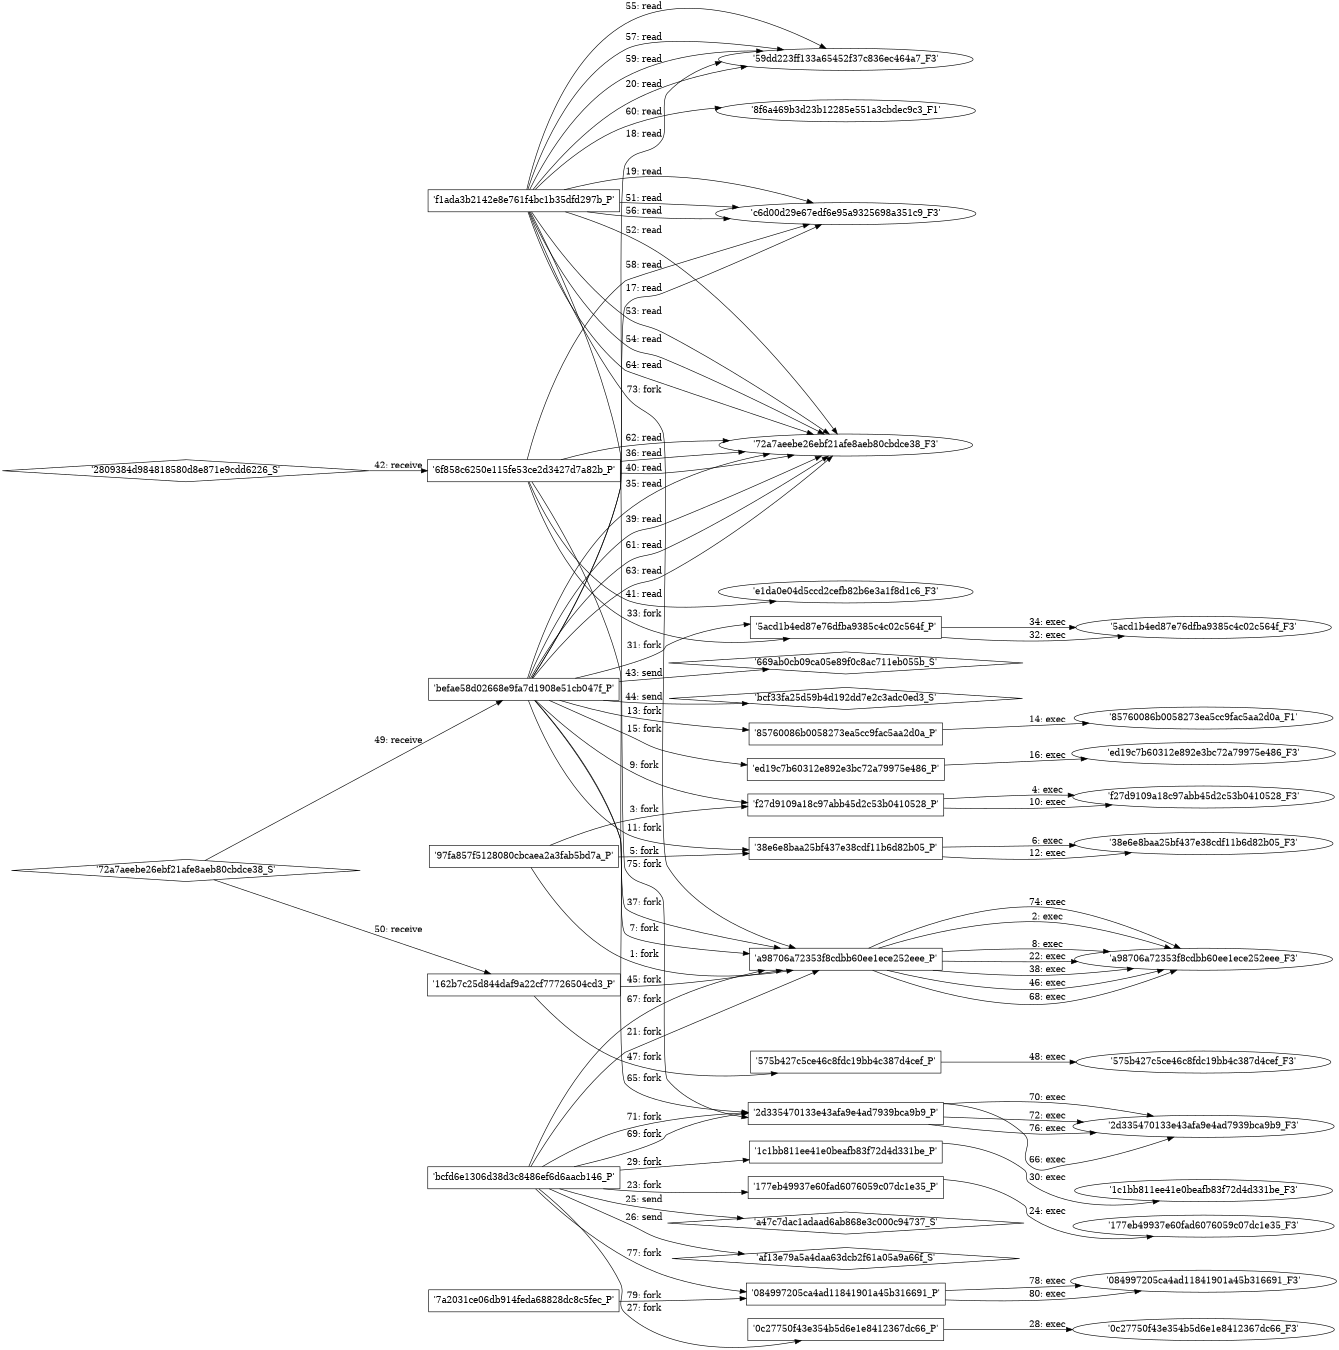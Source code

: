 digraph "D:\Learning\Paper\apt\基于CTI的攻击预警\Dataset\攻击图\ASGfromALLCTI\Microsoft Patch Tuesday – February 2019.dot" {
rankdir="LR"
size="9"
fixedsize="false"
splines="true"
nodesep=0.3
ranksep=0
fontsize=10
overlap="scalexy"
engine= "neato"
	"'97fa857f5128080cbcaea2a3fab5bd7a_P'" [node_type=Process shape=box]
	"'a98706a72353f8cdbb60ee1ece252eee_P'" [node_type=Process shape=box]
	"'97fa857f5128080cbcaea2a3fab5bd7a_P'" -> "'a98706a72353f8cdbb60ee1ece252eee_P'" [label="1: fork"]
	"'a98706a72353f8cdbb60ee1ece252eee_P'" [node_type=Process shape=box]
	"'a98706a72353f8cdbb60ee1ece252eee_F3'" [node_type=File shape=ellipse]
	"'a98706a72353f8cdbb60ee1ece252eee_P'" -> "'a98706a72353f8cdbb60ee1ece252eee_F3'" [label="2: exec"]
	"'97fa857f5128080cbcaea2a3fab5bd7a_P'" [node_type=Process shape=box]
	"'f27d9109a18c97abb45d2c53b0410528_P'" [node_type=Process shape=box]
	"'97fa857f5128080cbcaea2a3fab5bd7a_P'" -> "'f27d9109a18c97abb45d2c53b0410528_P'" [label="3: fork"]
	"'f27d9109a18c97abb45d2c53b0410528_P'" [node_type=Process shape=box]
	"'f27d9109a18c97abb45d2c53b0410528_F3'" [node_type=File shape=ellipse]
	"'f27d9109a18c97abb45d2c53b0410528_P'" -> "'f27d9109a18c97abb45d2c53b0410528_F3'" [label="4: exec"]
	"'97fa857f5128080cbcaea2a3fab5bd7a_P'" [node_type=Process shape=box]
	"'38e6e8baa25bf437e38cdf11b6d82b05_P'" [node_type=Process shape=box]
	"'97fa857f5128080cbcaea2a3fab5bd7a_P'" -> "'38e6e8baa25bf437e38cdf11b6d82b05_P'" [label="5: fork"]
	"'38e6e8baa25bf437e38cdf11b6d82b05_P'" [node_type=Process shape=box]
	"'38e6e8baa25bf437e38cdf11b6d82b05_F3'" [node_type=File shape=ellipse]
	"'38e6e8baa25bf437e38cdf11b6d82b05_P'" -> "'38e6e8baa25bf437e38cdf11b6d82b05_F3'" [label="6: exec"]
	"'befae58d02668e9fa7d1908e51cb047f_P'" [node_type=Process shape=box]
	"'a98706a72353f8cdbb60ee1ece252eee_P'" [node_type=Process shape=box]
	"'befae58d02668e9fa7d1908e51cb047f_P'" -> "'a98706a72353f8cdbb60ee1ece252eee_P'" [label="7: fork"]
	"'a98706a72353f8cdbb60ee1ece252eee_P'" [node_type=Process shape=box]
	"'a98706a72353f8cdbb60ee1ece252eee_F3'" [node_type=File shape=ellipse]
	"'a98706a72353f8cdbb60ee1ece252eee_P'" -> "'a98706a72353f8cdbb60ee1ece252eee_F3'" [label="8: exec"]
	"'befae58d02668e9fa7d1908e51cb047f_P'" [node_type=Process shape=box]
	"'f27d9109a18c97abb45d2c53b0410528_P'" [node_type=Process shape=box]
	"'befae58d02668e9fa7d1908e51cb047f_P'" -> "'f27d9109a18c97abb45d2c53b0410528_P'" [label="9: fork"]
	"'f27d9109a18c97abb45d2c53b0410528_P'" [node_type=Process shape=box]
	"'f27d9109a18c97abb45d2c53b0410528_F3'" [node_type=File shape=ellipse]
	"'f27d9109a18c97abb45d2c53b0410528_P'" -> "'f27d9109a18c97abb45d2c53b0410528_F3'" [label="10: exec"]
	"'befae58d02668e9fa7d1908e51cb047f_P'" [node_type=Process shape=box]
	"'38e6e8baa25bf437e38cdf11b6d82b05_P'" [node_type=Process shape=box]
	"'befae58d02668e9fa7d1908e51cb047f_P'" -> "'38e6e8baa25bf437e38cdf11b6d82b05_P'" [label="11: fork"]
	"'38e6e8baa25bf437e38cdf11b6d82b05_P'" [node_type=Process shape=box]
	"'38e6e8baa25bf437e38cdf11b6d82b05_F3'" [node_type=File shape=ellipse]
	"'38e6e8baa25bf437e38cdf11b6d82b05_P'" -> "'38e6e8baa25bf437e38cdf11b6d82b05_F3'" [label="12: exec"]
	"'befae58d02668e9fa7d1908e51cb047f_P'" [node_type=Process shape=box]
	"'85760086b0058273ea5cc9fac5aa2d0a_P'" [node_type=Process shape=box]
	"'befae58d02668e9fa7d1908e51cb047f_P'" -> "'85760086b0058273ea5cc9fac5aa2d0a_P'" [label="13: fork"]
	"'85760086b0058273ea5cc9fac5aa2d0a_P'" [node_type=Process shape=box]
	"'85760086b0058273ea5cc9fac5aa2d0a_F1'" [node_type=File shape=ellipse]
	"'85760086b0058273ea5cc9fac5aa2d0a_P'" -> "'85760086b0058273ea5cc9fac5aa2d0a_F1'" [label="14: exec"]
	"'befae58d02668e9fa7d1908e51cb047f_P'" [node_type=Process shape=box]
	"'ed19c7b60312e892e3bc72a79975e486_P'" [node_type=Process shape=box]
	"'befae58d02668e9fa7d1908e51cb047f_P'" -> "'ed19c7b60312e892e3bc72a79975e486_P'" [label="15: fork"]
	"'ed19c7b60312e892e3bc72a79975e486_P'" [node_type=Process shape=box]
	"'ed19c7b60312e892e3bc72a79975e486_F3'" [node_type=File shape=ellipse]
	"'ed19c7b60312e892e3bc72a79975e486_P'" -> "'ed19c7b60312e892e3bc72a79975e486_F3'" [label="16: exec"]
	"'c6d00d29e67edf6e95a9325698a351c9_F3'" [node_type=file shape=ellipse]
	"'befae58d02668e9fa7d1908e51cb047f_P'" [node_type=Process shape=box]
	"'befae58d02668e9fa7d1908e51cb047f_P'" -> "'c6d00d29e67edf6e95a9325698a351c9_F3'" [label="17: read"]
	"'59dd223ff133a65452f37c836ec464a7_F3'" [node_type=file shape=ellipse]
	"'befae58d02668e9fa7d1908e51cb047f_P'" [node_type=Process shape=box]
	"'befae58d02668e9fa7d1908e51cb047f_P'" -> "'59dd223ff133a65452f37c836ec464a7_F3'" [label="18: read"]
	"'c6d00d29e67edf6e95a9325698a351c9_F3'" [node_type=file shape=ellipse]
	"'f1ada3b2142e8e761f4bc1b35dfd297b_P'" [node_type=Process shape=box]
	"'f1ada3b2142e8e761f4bc1b35dfd297b_P'" -> "'c6d00d29e67edf6e95a9325698a351c9_F3'" [label="19: read"]
	"'59dd223ff133a65452f37c836ec464a7_F3'" [node_type=file shape=ellipse]
	"'f1ada3b2142e8e761f4bc1b35dfd297b_P'" [node_type=Process shape=box]
	"'f1ada3b2142e8e761f4bc1b35dfd297b_P'" -> "'59dd223ff133a65452f37c836ec464a7_F3'" [label="20: read"]
	"'bcfd6e1306d38d3c8486ef6d6aacb146_P'" [node_type=Process shape=box]
	"'a98706a72353f8cdbb60ee1ece252eee_P'" [node_type=Process shape=box]
	"'bcfd6e1306d38d3c8486ef6d6aacb146_P'" -> "'a98706a72353f8cdbb60ee1ece252eee_P'" [label="21: fork"]
	"'a98706a72353f8cdbb60ee1ece252eee_P'" [node_type=Process shape=box]
	"'a98706a72353f8cdbb60ee1ece252eee_F3'" [node_type=File shape=ellipse]
	"'a98706a72353f8cdbb60ee1ece252eee_P'" -> "'a98706a72353f8cdbb60ee1ece252eee_F3'" [label="22: exec"]
	"'bcfd6e1306d38d3c8486ef6d6aacb146_P'" [node_type=Process shape=box]
	"'177eb49937e60fad6076059c07dc1e35_P'" [node_type=Process shape=box]
	"'bcfd6e1306d38d3c8486ef6d6aacb146_P'" -> "'177eb49937e60fad6076059c07dc1e35_P'" [label="23: fork"]
	"'177eb49937e60fad6076059c07dc1e35_P'" [node_type=Process shape=box]
	"'177eb49937e60fad6076059c07dc1e35_F3'" [node_type=File shape=ellipse]
	"'177eb49937e60fad6076059c07dc1e35_P'" -> "'177eb49937e60fad6076059c07dc1e35_F3'" [label="24: exec"]
	"'a47c7dac1adaad6ab868e3c000c94737_S'" [node_type=Socket shape=diamond]
	"'bcfd6e1306d38d3c8486ef6d6aacb146_P'" [node_type=Process shape=box]
	"'bcfd6e1306d38d3c8486ef6d6aacb146_P'" -> "'a47c7dac1adaad6ab868e3c000c94737_S'" [label="25: send"]
	"'af13e79a5a4daa63dcb2f61a05a9a66f_S'" [node_type=Socket shape=diamond]
	"'bcfd6e1306d38d3c8486ef6d6aacb146_P'" [node_type=Process shape=box]
	"'bcfd6e1306d38d3c8486ef6d6aacb146_P'" -> "'af13e79a5a4daa63dcb2f61a05a9a66f_S'" [label="26: send"]
	"'bcfd6e1306d38d3c8486ef6d6aacb146_P'" [node_type=Process shape=box]
	"'0c27750f43e354b5d6e1e8412367dc66_P'" [node_type=Process shape=box]
	"'bcfd6e1306d38d3c8486ef6d6aacb146_P'" -> "'0c27750f43e354b5d6e1e8412367dc66_P'" [label="27: fork"]
	"'0c27750f43e354b5d6e1e8412367dc66_P'" [node_type=Process shape=box]
	"'0c27750f43e354b5d6e1e8412367dc66_F3'" [node_type=File shape=ellipse]
	"'0c27750f43e354b5d6e1e8412367dc66_P'" -> "'0c27750f43e354b5d6e1e8412367dc66_F3'" [label="28: exec"]
	"'bcfd6e1306d38d3c8486ef6d6aacb146_P'" [node_type=Process shape=box]
	"'1c1bb811ee41e0beafb83f72d4d331be_P'" [node_type=Process shape=box]
	"'bcfd6e1306d38d3c8486ef6d6aacb146_P'" -> "'1c1bb811ee41e0beafb83f72d4d331be_P'" [label="29: fork"]
	"'1c1bb811ee41e0beafb83f72d4d331be_P'" [node_type=Process shape=box]
	"'1c1bb811ee41e0beafb83f72d4d331be_F3'" [node_type=File shape=ellipse]
	"'1c1bb811ee41e0beafb83f72d4d331be_P'" -> "'1c1bb811ee41e0beafb83f72d4d331be_F3'" [label="30: exec"]
	"'befae58d02668e9fa7d1908e51cb047f_P'" [node_type=Process shape=box]
	"'5acd1b4ed87e76dfba9385c4c02c564f_P'" [node_type=Process shape=box]
	"'befae58d02668e9fa7d1908e51cb047f_P'" -> "'5acd1b4ed87e76dfba9385c4c02c564f_P'" [label="31: fork"]
	"'5acd1b4ed87e76dfba9385c4c02c564f_P'" [node_type=Process shape=box]
	"'5acd1b4ed87e76dfba9385c4c02c564f_F3'" [node_type=File shape=ellipse]
	"'5acd1b4ed87e76dfba9385c4c02c564f_P'" -> "'5acd1b4ed87e76dfba9385c4c02c564f_F3'" [label="32: exec"]
	"'6f858c6250e115fe53ce2d3427d7a82b_P'" [node_type=Process shape=box]
	"'5acd1b4ed87e76dfba9385c4c02c564f_P'" [node_type=Process shape=box]
	"'6f858c6250e115fe53ce2d3427d7a82b_P'" -> "'5acd1b4ed87e76dfba9385c4c02c564f_P'" [label="33: fork"]
	"'5acd1b4ed87e76dfba9385c4c02c564f_P'" [node_type=Process shape=box]
	"'5acd1b4ed87e76dfba9385c4c02c564f_F3'" [node_type=File shape=ellipse]
	"'5acd1b4ed87e76dfba9385c4c02c564f_P'" -> "'5acd1b4ed87e76dfba9385c4c02c564f_F3'" [label="34: exec"]
	"'72a7aeebe26ebf21afe8aeb80cbdce38_F3'" [node_type=file shape=ellipse]
	"'befae58d02668e9fa7d1908e51cb047f_P'" [node_type=Process shape=box]
	"'befae58d02668e9fa7d1908e51cb047f_P'" -> "'72a7aeebe26ebf21afe8aeb80cbdce38_F3'" [label="35: read"]
	"'72a7aeebe26ebf21afe8aeb80cbdce38_F3'" [node_type=file shape=ellipse]
	"'6f858c6250e115fe53ce2d3427d7a82b_P'" [node_type=Process shape=box]
	"'6f858c6250e115fe53ce2d3427d7a82b_P'" -> "'72a7aeebe26ebf21afe8aeb80cbdce38_F3'" [label="36: read"]
	"'6f858c6250e115fe53ce2d3427d7a82b_P'" [node_type=Process shape=box]
	"'a98706a72353f8cdbb60ee1ece252eee_P'" [node_type=Process shape=box]
	"'6f858c6250e115fe53ce2d3427d7a82b_P'" -> "'a98706a72353f8cdbb60ee1ece252eee_P'" [label="37: fork"]
	"'a98706a72353f8cdbb60ee1ece252eee_P'" [node_type=Process shape=box]
	"'a98706a72353f8cdbb60ee1ece252eee_F3'" [node_type=File shape=ellipse]
	"'a98706a72353f8cdbb60ee1ece252eee_P'" -> "'a98706a72353f8cdbb60ee1ece252eee_F3'" [label="38: exec"]
	"'72a7aeebe26ebf21afe8aeb80cbdce38_F3'" [node_type=file shape=ellipse]
	"'befae58d02668e9fa7d1908e51cb047f_P'" [node_type=Process shape=box]
	"'befae58d02668e9fa7d1908e51cb047f_P'" -> "'72a7aeebe26ebf21afe8aeb80cbdce38_F3'" [label="39: read"]
	"'72a7aeebe26ebf21afe8aeb80cbdce38_F3'" [node_type=file shape=ellipse]
	"'6f858c6250e115fe53ce2d3427d7a82b_P'" [node_type=Process shape=box]
	"'6f858c6250e115fe53ce2d3427d7a82b_P'" -> "'72a7aeebe26ebf21afe8aeb80cbdce38_F3'" [label="40: read"]
	"'e1da0e04d5ccd2cefb82b6e3a1f8d1c6_F3'" [node_type=file shape=ellipse]
	"'6f858c6250e115fe53ce2d3427d7a82b_P'" [node_type=Process shape=box]
	"'6f858c6250e115fe53ce2d3427d7a82b_P'" -> "'e1da0e04d5ccd2cefb82b6e3a1f8d1c6_F3'" [label="41: read"]
	"'6f858c6250e115fe53ce2d3427d7a82b_P'" [node_type=Process shape=box]
	"'2809384d984818580d8e871e9cdd6226_S'" [node_type=Socket shape=diamond]
	"'2809384d984818580d8e871e9cdd6226_S'" -> "'6f858c6250e115fe53ce2d3427d7a82b_P'" [label="42: receive"]
	"'669ab0cb09ca05e89f0c8ac711eb055b_S'" [node_type=Socket shape=diamond]
	"'befae58d02668e9fa7d1908e51cb047f_P'" [node_type=Process shape=box]
	"'befae58d02668e9fa7d1908e51cb047f_P'" -> "'669ab0cb09ca05e89f0c8ac711eb055b_S'" [label="43: send"]
	"'bcf33fa25d59b4d192dd7e2c3adc0ed3_S'" [node_type=Socket shape=diamond]
	"'befae58d02668e9fa7d1908e51cb047f_P'" [node_type=Process shape=box]
	"'befae58d02668e9fa7d1908e51cb047f_P'" -> "'bcf33fa25d59b4d192dd7e2c3adc0ed3_S'" [label="44: send"]
	"'162b7c25d844daf9a22cf77726504cd3_P'" [node_type=Process shape=box]
	"'a98706a72353f8cdbb60ee1ece252eee_P'" [node_type=Process shape=box]
	"'162b7c25d844daf9a22cf77726504cd3_P'" -> "'a98706a72353f8cdbb60ee1ece252eee_P'" [label="45: fork"]
	"'a98706a72353f8cdbb60ee1ece252eee_P'" [node_type=Process shape=box]
	"'a98706a72353f8cdbb60ee1ece252eee_F3'" [node_type=File shape=ellipse]
	"'a98706a72353f8cdbb60ee1ece252eee_P'" -> "'a98706a72353f8cdbb60ee1ece252eee_F3'" [label="46: exec"]
	"'162b7c25d844daf9a22cf77726504cd3_P'" [node_type=Process shape=box]
	"'575b427c5ce46c8fdc19bb4c387d4cef_P'" [node_type=Process shape=box]
	"'162b7c25d844daf9a22cf77726504cd3_P'" -> "'575b427c5ce46c8fdc19bb4c387d4cef_P'" [label="47: fork"]
	"'575b427c5ce46c8fdc19bb4c387d4cef_P'" [node_type=Process shape=box]
	"'575b427c5ce46c8fdc19bb4c387d4cef_F3'" [node_type=File shape=ellipse]
	"'575b427c5ce46c8fdc19bb4c387d4cef_P'" -> "'575b427c5ce46c8fdc19bb4c387d4cef_F3'" [label="48: exec"]
	"'befae58d02668e9fa7d1908e51cb047f_P'" [node_type=Process shape=box]
	"'72a7aeebe26ebf21afe8aeb80cbdce38_S'" [node_type=Socket shape=diamond]
	"'72a7aeebe26ebf21afe8aeb80cbdce38_S'" -> "'befae58d02668e9fa7d1908e51cb047f_P'" [label="49: receive"]
	"'162b7c25d844daf9a22cf77726504cd3_P'" [node_type=Process shape=box]
	"'72a7aeebe26ebf21afe8aeb80cbdce38_S'" [node_type=Socket shape=diamond]
	"'72a7aeebe26ebf21afe8aeb80cbdce38_S'" -> "'162b7c25d844daf9a22cf77726504cd3_P'" [label="50: receive"]
	"'c6d00d29e67edf6e95a9325698a351c9_F3'" [node_type=file shape=ellipse]
	"'f1ada3b2142e8e761f4bc1b35dfd297b_P'" [node_type=Process shape=box]
	"'f1ada3b2142e8e761f4bc1b35dfd297b_P'" -> "'c6d00d29e67edf6e95a9325698a351c9_F3'" [label="51: read"]
	"'72a7aeebe26ebf21afe8aeb80cbdce38_F3'" [node_type=file shape=ellipse]
	"'f1ada3b2142e8e761f4bc1b35dfd297b_P'" [node_type=Process shape=box]
	"'f1ada3b2142e8e761f4bc1b35dfd297b_P'" -> "'72a7aeebe26ebf21afe8aeb80cbdce38_F3'" [label="52: read"]
	"'72a7aeebe26ebf21afe8aeb80cbdce38_F3'" [node_type=file shape=ellipse]
	"'f1ada3b2142e8e761f4bc1b35dfd297b_P'" [node_type=Process shape=box]
	"'f1ada3b2142e8e761f4bc1b35dfd297b_P'" -> "'72a7aeebe26ebf21afe8aeb80cbdce38_F3'" [label="53: read"]
	"'72a7aeebe26ebf21afe8aeb80cbdce38_F3'" [node_type=file shape=ellipse]
	"'f1ada3b2142e8e761f4bc1b35dfd297b_P'" [node_type=Process shape=box]
	"'f1ada3b2142e8e761f4bc1b35dfd297b_P'" -> "'72a7aeebe26ebf21afe8aeb80cbdce38_F3'" [label="54: read"]
	"'59dd223ff133a65452f37c836ec464a7_F3'" [node_type=file shape=ellipse]
	"'f1ada3b2142e8e761f4bc1b35dfd297b_P'" [node_type=Process shape=box]
	"'f1ada3b2142e8e761f4bc1b35dfd297b_P'" -> "'59dd223ff133a65452f37c836ec464a7_F3'" [label="55: read"]
	"'c6d00d29e67edf6e95a9325698a351c9_F3'" [node_type=file shape=ellipse]
	"'f1ada3b2142e8e761f4bc1b35dfd297b_P'" [node_type=Process shape=box]
	"'f1ada3b2142e8e761f4bc1b35dfd297b_P'" -> "'c6d00d29e67edf6e95a9325698a351c9_F3'" [label="56: read"]
	"'59dd223ff133a65452f37c836ec464a7_F3'" [node_type=file shape=ellipse]
	"'f1ada3b2142e8e761f4bc1b35dfd297b_P'" [node_type=Process shape=box]
	"'f1ada3b2142e8e761f4bc1b35dfd297b_P'" -> "'59dd223ff133a65452f37c836ec464a7_F3'" [label="57: read"]
	"'c6d00d29e67edf6e95a9325698a351c9_F3'" [node_type=file shape=ellipse]
	"'6f858c6250e115fe53ce2d3427d7a82b_P'" [node_type=Process shape=box]
	"'6f858c6250e115fe53ce2d3427d7a82b_P'" -> "'c6d00d29e67edf6e95a9325698a351c9_F3'" [label="58: read"]
	"'59dd223ff133a65452f37c836ec464a7_F3'" [node_type=file shape=ellipse]
	"'f1ada3b2142e8e761f4bc1b35dfd297b_P'" [node_type=Process shape=box]
	"'f1ada3b2142e8e761f4bc1b35dfd297b_P'" -> "'59dd223ff133a65452f37c836ec464a7_F3'" [label="59: read"]
	"'8f6a469b3d23b12285e551a3cbdec9c3_F1'" [node_type=file shape=ellipse]
	"'f1ada3b2142e8e761f4bc1b35dfd297b_P'" [node_type=Process shape=box]
	"'f1ada3b2142e8e761f4bc1b35dfd297b_P'" -> "'8f6a469b3d23b12285e551a3cbdec9c3_F1'" [label="60: read"]
	"'72a7aeebe26ebf21afe8aeb80cbdce38_F3'" [node_type=file shape=ellipse]
	"'befae58d02668e9fa7d1908e51cb047f_P'" [node_type=Process shape=box]
	"'befae58d02668e9fa7d1908e51cb047f_P'" -> "'72a7aeebe26ebf21afe8aeb80cbdce38_F3'" [label="61: read"]
	"'72a7aeebe26ebf21afe8aeb80cbdce38_F3'" [node_type=file shape=ellipse]
	"'6f858c6250e115fe53ce2d3427d7a82b_P'" [node_type=Process shape=box]
	"'6f858c6250e115fe53ce2d3427d7a82b_P'" -> "'72a7aeebe26ebf21afe8aeb80cbdce38_F3'" [label="62: read"]
	"'72a7aeebe26ebf21afe8aeb80cbdce38_F3'" [node_type=file shape=ellipse]
	"'befae58d02668e9fa7d1908e51cb047f_P'" [node_type=Process shape=box]
	"'befae58d02668e9fa7d1908e51cb047f_P'" -> "'72a7aeebe26ebf21afe8aeb80cbdce38_F3'" [label="63: read"]
	"'72a7aeebe26ebf21afe8aeb80cbdce38_F3'" [node_type=file shape=ellipse]
	"'f1ada3b2142e8e761f4bc1b35dfd297b_P'" [node_type=Process shape=box]
	"'f1ada3b2142e8e761f4bc1b35dfd297b_P'" -> "'72a7aeebe26ebf21afe8aeb80cbdce38_F3'" [label="64: read"]
	"'befae58d02668e9fa7d1908e51cb047f_P'" [node_type=Process shape=box]
	"'2d335470133e43afa9e4ad7939bca9b9_P'" [node_type=Process shape=box]
	"'befae58d02668e9fa7d1908e51cb047f_P'" -> "'2d335470133e43afa9e4ad7939bca9b9_P'" [label="65: fork"]
	"'2d335470133e43afa9e4ad7939bca9b9_P'" [node_type=Process shape=box]
	"'2d335470133e43afa9e4ad7939bca9b9_F3'" [node_type=File shape=ellipse]
	"'2d335470133e43afa9e4ad7939bca9b9_P'" -> "'2d335470133e43afa9e4ad7939bca9b9_F3'" [label="66: exec"]
	"'bcfd6e1306d38d3c8486ef6d6aacb146_P'" [node_type=Process shape=box]
	"'a98706a72353f8cdbb60ee1ece252eee_P'" [node_type=Process shape=box]
	"'bcfd6e1306d38d3c8486ef6d6aacb146_P'" -> "'a98706a72353f8cdbb60ee1ece252eee_P'" [label="67: fork"]
	"'a98706a72353f8cdbb60ee1ece252eee_P'" [node_type=Process shape=box]
	"'a98706a72353f8cdbb60ee1ece252eee_F3'" [node_type=File shape=ellipse]
	"'a98706a72353f8cdbb60ee1ece252eee_P'" -> "'a98706a72353f8cdbb60ee1ece252eee_F3'" [label="68: exec"]
	"'bcfd6e1306d38d3c8486ef6d6aacb146_P'" [node_type=Process shape=box]
	"'2d335470133e43afa9e4ad7939bca9b9_P'" [node_type=Process shape=box]
	"'bcfd6e1306d38d3c8486ef6d6aacb146_P'" -> "'2d335470133e43afa9e4ad7939bca9b9_P'" [label="69: fork"]
	"'2d335470133e43afa9e4ad7939bca9b9_P'" [node_type=Process shape=box]
	"'2d335470133e43afa9e4ad7939bca9b9_F3'" [node_type=File shape=ellipse]
	"'2d335470133e43afa9e4ad7939bca9b9_P'" -> "'2d335470133e43afa9e4ad7939bca9b9_F3'" [label="70: exec"]
	"'bcfd6e1306d38d3c8486ef6d6aacb146_P'" [node_type=Process shape=box]
	"'2d335470133e43afa9e4ad7939bca9b9_P'" [node_type=Process shape=box]
	"'bcfd6e1306d38d3c8486ef6d6aacb146_P'" -> "'2d335470133e43afa9e4ad7939bca9b9_P'" [label="71: fork"]
	"'2d335470133e43afa9e4ad7939bca9b9_P'" [node_type=Process shape=box]
	"'2d335470133e43afa9e4ad7939bca9b9_F3'" [node_type=File shape=ellipse]
	"'2d335470133e43afa9e4ad7939bca9b9_P'" -> "'2d335470133e43afa9e4ad7939bca9b9_F3'" [label="72: exec"]
	"'f1ada3b2142e8e761f4bc1b35dfd297b_P'" [node_type=Process shape=box]
	"'a98706a72353f8cdbb60ee1ece252eee_P'" [node_type=Process shape=box]
	"'f1ada3b2142e8e761f4bc1b35dfd297b_P'" -> "'a98706a72353f8cdbb60ee1ece252eee_P'" [label="73: fork"]
	"'a98706a72353f8cdbb60ee1ece252eee_P'" [node_type=Process shape=box]
	"'a98706a72353f8cdbb60ee1ece252eee_F3'" [node_type=File shape=ellipse]
	"'a98706a72353f8cdbb60ee1ece252eee_P'" -> "'a98706a72353f8cdbb60ee1ece252eee_F3'" [label="74: exec"]
	"'f1ada3b2142e8e761f4bc1b35dfd297b_P'" [node_type=Process shape=box]
	"'2d335470133e43afa9e4ad7939bca9b9_P'" [node_type=Process shape=box]
	"'f1ada3b2142e8e761f4bc1b35dfd297b_P'" -> "'2d335470133e43afa9e4ad7939bca9b9_P'" [label="75: fork"]
	"'2d335470133e43afa9e4ad7939bca9b9_P'" [node_type=Process shape=box]
	"'2d335470133e43afa9e4ad7939bca9b9_F3'" [node_type=File shape=ellipse]
	"'2d335470133e43afa9e4ad7939bca9b9_P'" -> "'2d335470133e43afa9e4ad7939bca9b9_F3'" [label="76: exec"]
	"'bcfd6e1306d38d3c8486ef6d6aacb146_P'" [node_type=Process shape=box]
	"'084997205ca4ad11841901a45b316691_P'" [node_type=Process shape=box]
	"'bcfd6e1306d38d3c8486ef6d6aacb146_P'" -> "'084997205ca4ad11841901a45b316691_P'" [label="77: fork"]
	"'084997205ca4ad11841901a45b316691_P'" [node_type=Process shape=box]
	"'084997205ca4ad11841901a45b316691_F3'" [node_type=File shape=ellipse]
	"'084997205ca4ad11841901a45b316691_P'" -> "'084997205ca4ad11841901a45b316691_F3'" [label="78: exec"]
	"'7a2031ce06db914feda68828dc8c5fec_P'" [node_type=Process shape=box]
	"'084997205ca4ad11841901a45b316691_P'" [node_type=Process shape=box]
	"'7a2031ce06db914feda68828dc8c5fec_P'" -> "'084997205ca4ad11841901a45b316691_P'" [label="79: fork"]
	"'084997205ca4ad11841901a45b316691_P'" [node_type=Process shape=box]
	"'084997205ca4ad11841901a45b316691_F3'" [node_type=File shape=ellipse]
	"'084997205ca4ad11841901a45b316691_P'" -> "'084997205ca4ad11841901a45b316691_F3'" [label="80: exec"]
}

